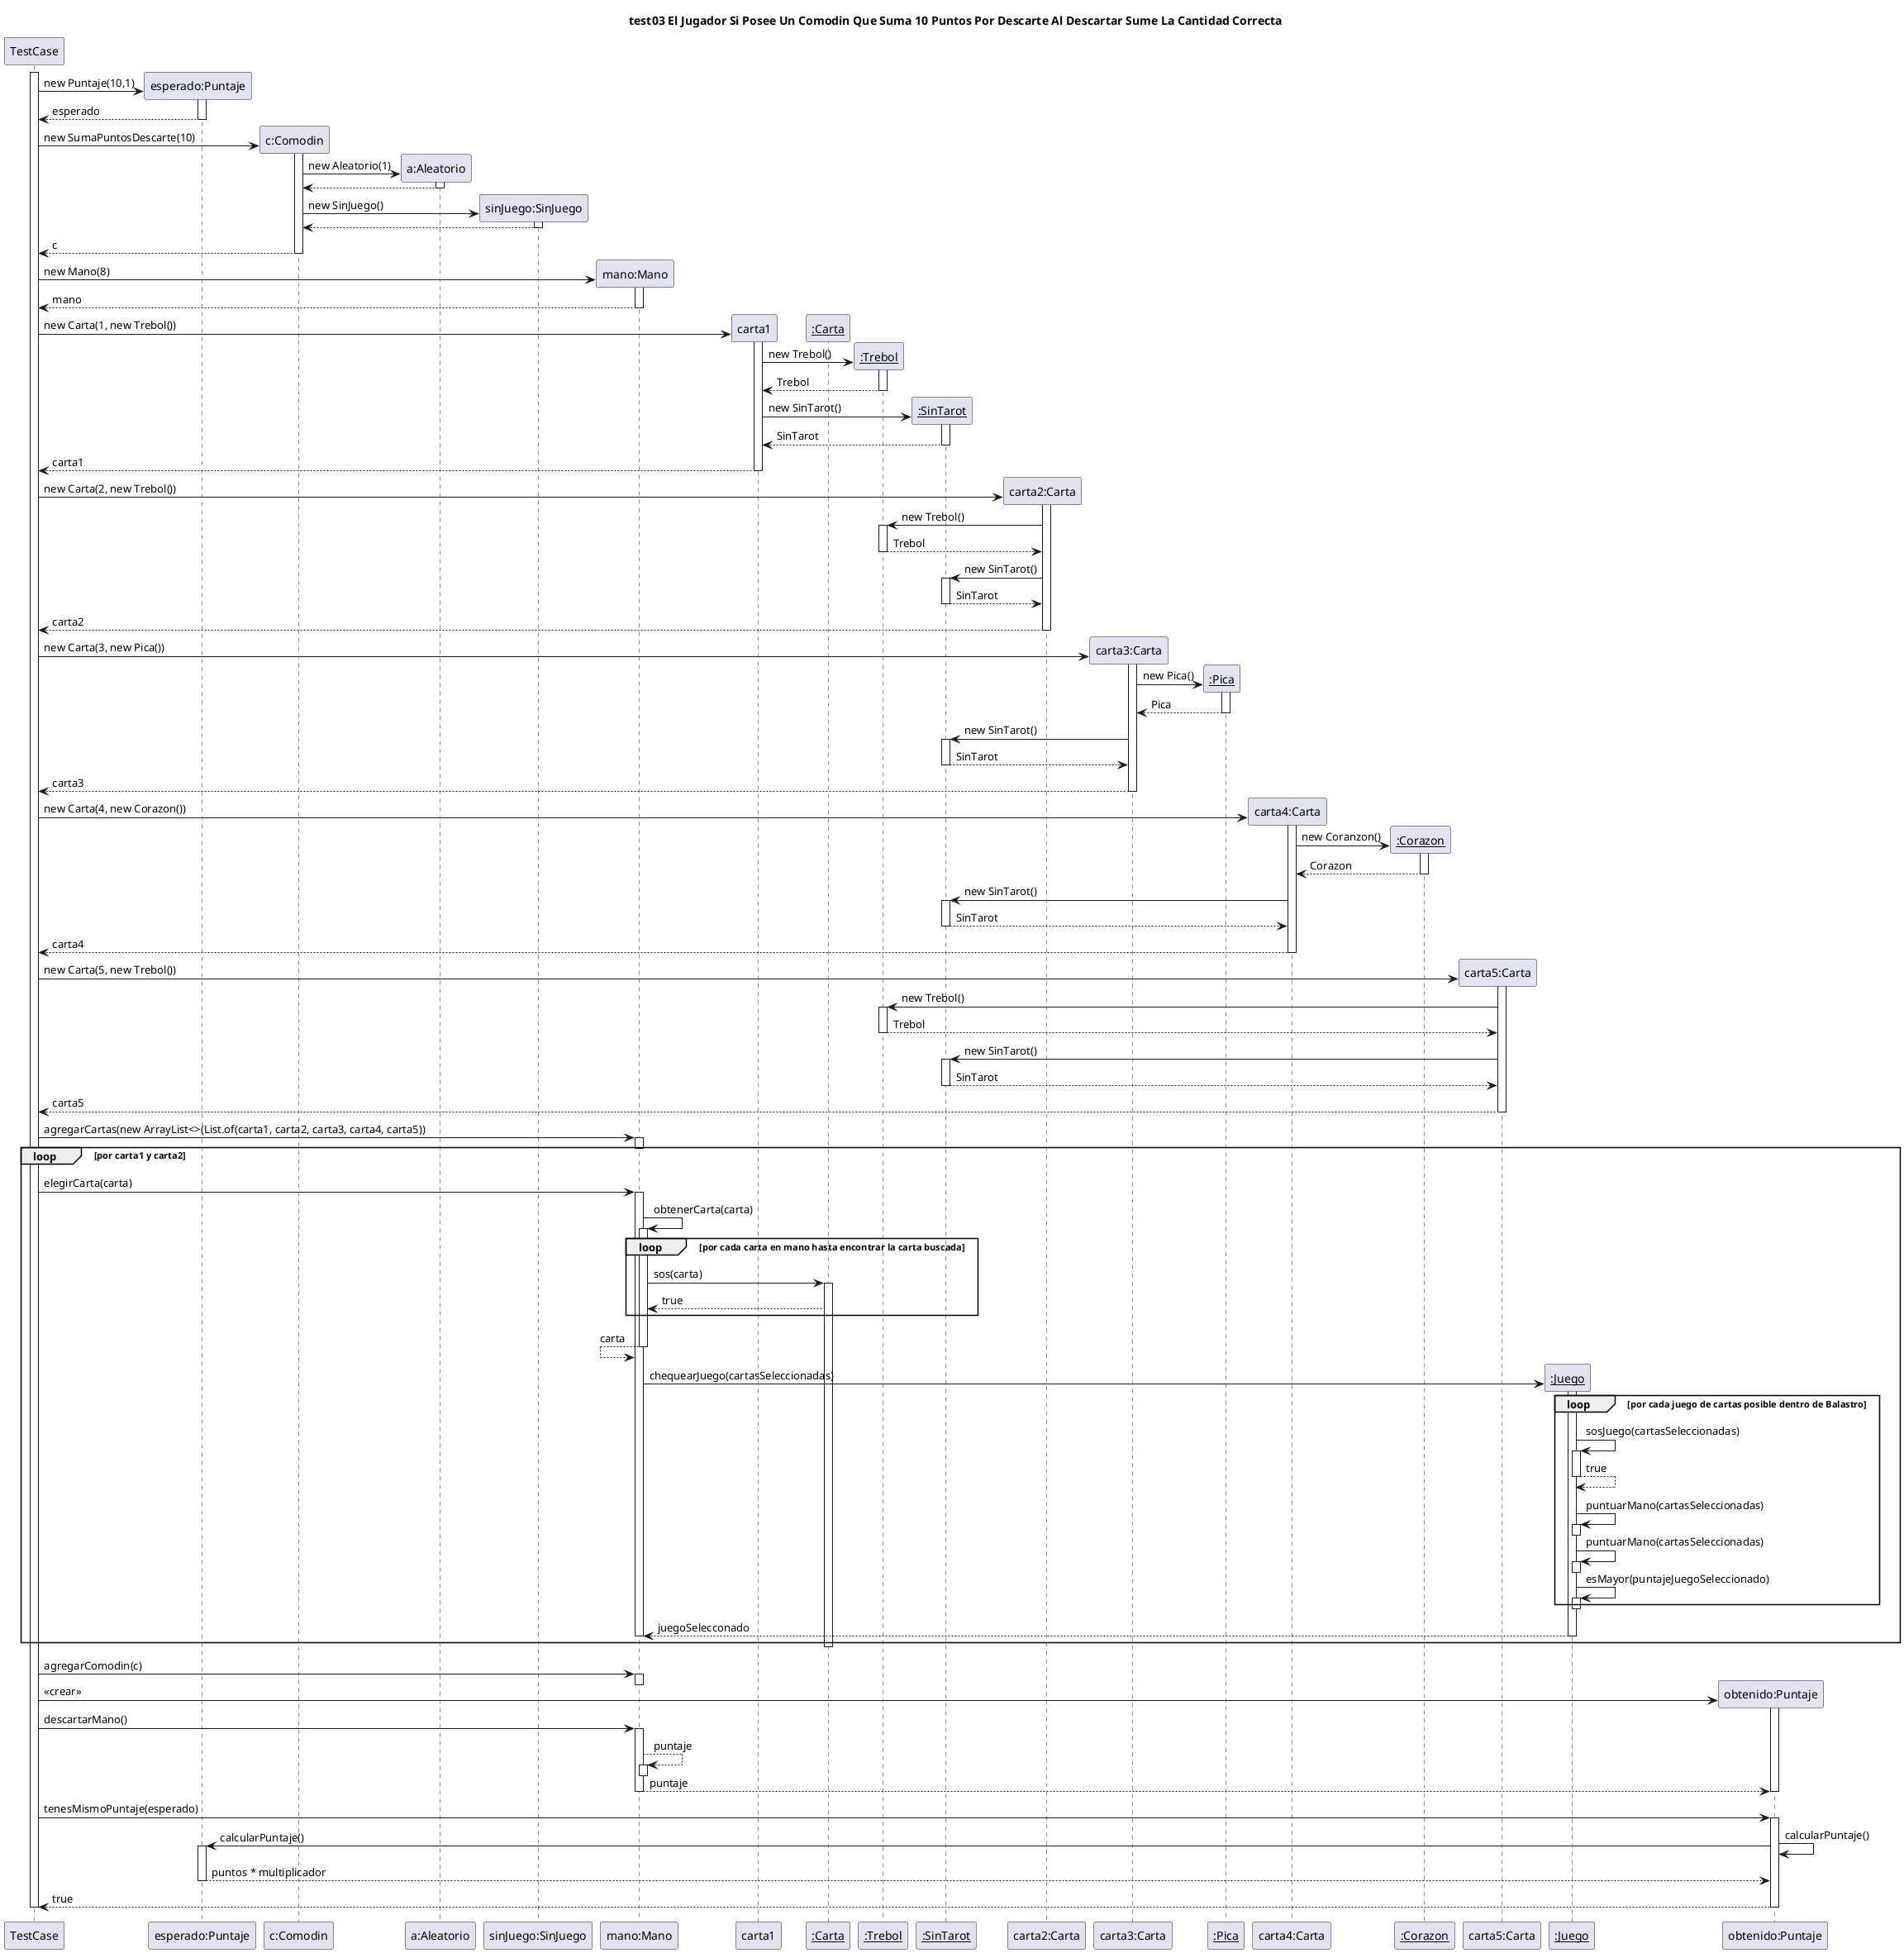 @startuml casoDeUso3
title "test03 El Jugador Si Posee Un Comodin Que Suma 10 Puntos Por Descarte Al Descartar Sume La Cantidad Correcta"
!pragma teoz true

participant "TestCase" as TestCase

activate TestCase

TestCase -> "esperado:Puntaje" as esperado **: new Puntaje(10,1)
activate esperado
TestCase <-- esperado : esperado
deactivate esperado

TestCase -> "c:Comodin" as comodin **: new SumaPuntosDescarte(10)

activate comodin
comodin -> "a:Aleatorio" as aleatorio **: new Aleatorio(1)
activate aleatorio
comodin <-- aleatorio
deactivate aleatorio
comodin -> "sinJuego:SinJuego" as sinJuego ** : new SinJuego()
activate sinJuego
comodin <-- sinJuego
deactivate sinJuego
TestCase <-- comodin : c
deactivate comodin

TestCase -> "mano:Mano" as mano **: new Mano(8)
activate mano
TestCase <-- mano : mano
deactivate mano

carta1 -[hidden]-> "__:Carta__" as instanciaCarta **: blank
& TestCase -> "carta1:Carta" as carta1 **: new Carta(1, new Trebol())
activate carta1
carta1 -> "__:Trebol__" as trebol **: new Trebol()
activate trebol
carta1 <-- trebol : Trebol
deactivate trebol
carta1 -> "__:SinTarot__" as sinTarot **: new SinTarot()
activate sinTarot
carta1 <-- sinTarot : SinTarot
deactivate sinTarot
TestCase <-- carta1 : carta1
deactivate carta1

TestCase -> "carta2:Carta" as carta2 **: new Carta(2, new Trebol())
activate carta2
carta2 -> trebol : new Trebol()
activate trebol
carta2 <-- trebol : Trebol
deactivate trebol
carta2 -> sinTarot : new SinTarot()
activate sinTarot
carta2 <-- sinTarot : SinTarot
deactivate sinTarot
TestCase <-- carta2 : carta2
deactivate carta2

TestCase -> "carta3:Carta" as carta3 **: new Carta(3, new Pica())
activate carta3
carta3 -> "__:Pica__" as pica **: new Pica()
activate pica
carta3 <-- pica: Pica
deactivate pica
carta3 -> sinTarot : new SinTarot()
activate sinTarot
carta3 <-- sinTarot : SinTarot
deactivate sinTarot
TestCase <-- carta3 : carta3
deactivate carta3

TestCase -> "carta4:Carta" as carta4 **: new Carta(4, new Corazon())
activate carta4
carta4 -> "__:Corazon__" as corazon **: new Coranzon()
activate corazon
carta4 <-- corazon: Corazon
deactivate corazon
carta4 -> sinTarot : new SinTarot()
activate sinTarot
carta4 <-- sinTarot : SinTarot
deactivate sinTarot
TestCase <-- carta4 : carta4
deactivate carta4

TestCase -> "carta5:Carta" as carta5 **: new Carta(5, new Trebol())
activate carta5
carta5 -> trebol : new Trebol()
activate trebol
carta5 <-- trebol : Trebol
deactivate trebol
carta5 -> sinTarot : new SinTarot()
activate sinTarot
carta5 <-- sinTarot : SinTarot
deactivate sinTarot
TestCase <-- carta5 : carta5
deactivate carta5

TestCase -> mano : agregarCartas(new ArrayList<>(List.of(carta1, carta2, carta3, carta4, carta5))
activate mano
deactivate mano

loop por carta1 y carta2
TestCase -> mano : elegirCarta(carta)
activate mano
mano -> mano : obtenerCarta(carta)
activate mano
loop por cada carta en mano hasta encontrar la carta buscada
mano -> instanciaCarta : sos(carta)
activate instanciaCarta
instanciaCarta --> mano : true
end
mano <-- mano : carta
deactivate mano
mano -> "__:Juego__" as juego **: chequearJuego(cartasSeleccionadas)
activate juego
loop por cada juego de cartas posible dentro de Balastro
juego -> juego : sosJuego(cartasSeleccionadas)
activate juego
juego --> juego : true
deactivate juego
juego -> juego : puntuarMano(cartasSeleccionadas)
activate juego
deactivate juego
juego -> juego : puntuarMano(cartasSeleccionadas)
activate juego
deactivate juego
juego -> juego : esMayor(puntajeJuegoSeleccionado)
activate juego
deactivate juego
end
mano <-- juego : juegoSelecconado
deactivate instanciaCarta
deactivate juego
deactivate mano
end

TestCase -> mano : agregarComodin(c)
activate mano
deactivate mano


TestCase -> "obtenido:Puntaje" as obtenido **: <<crear>>
activate obtenido

TestCase -> mano : descartarMano()
activate mano
mano --> mano : puntaje
activate mano
deactivate mano
obtenido <-- mano : puntaje
deactivate obtenido
deactivate mano 

obtenido <- TestCase : tenesMismoPuntaje(esperado)
activate obtenido 
obtenido -> obtenido : calcularPuntaje()
 & obtenido -> esperado : calcularPuntaje()
activate esperado
esperado --> obtenido : puntos * multiplicador
deactivate esperado
obtenido --> TestCase: true
deactivate obtenido

deactivate TestCase

@enduml